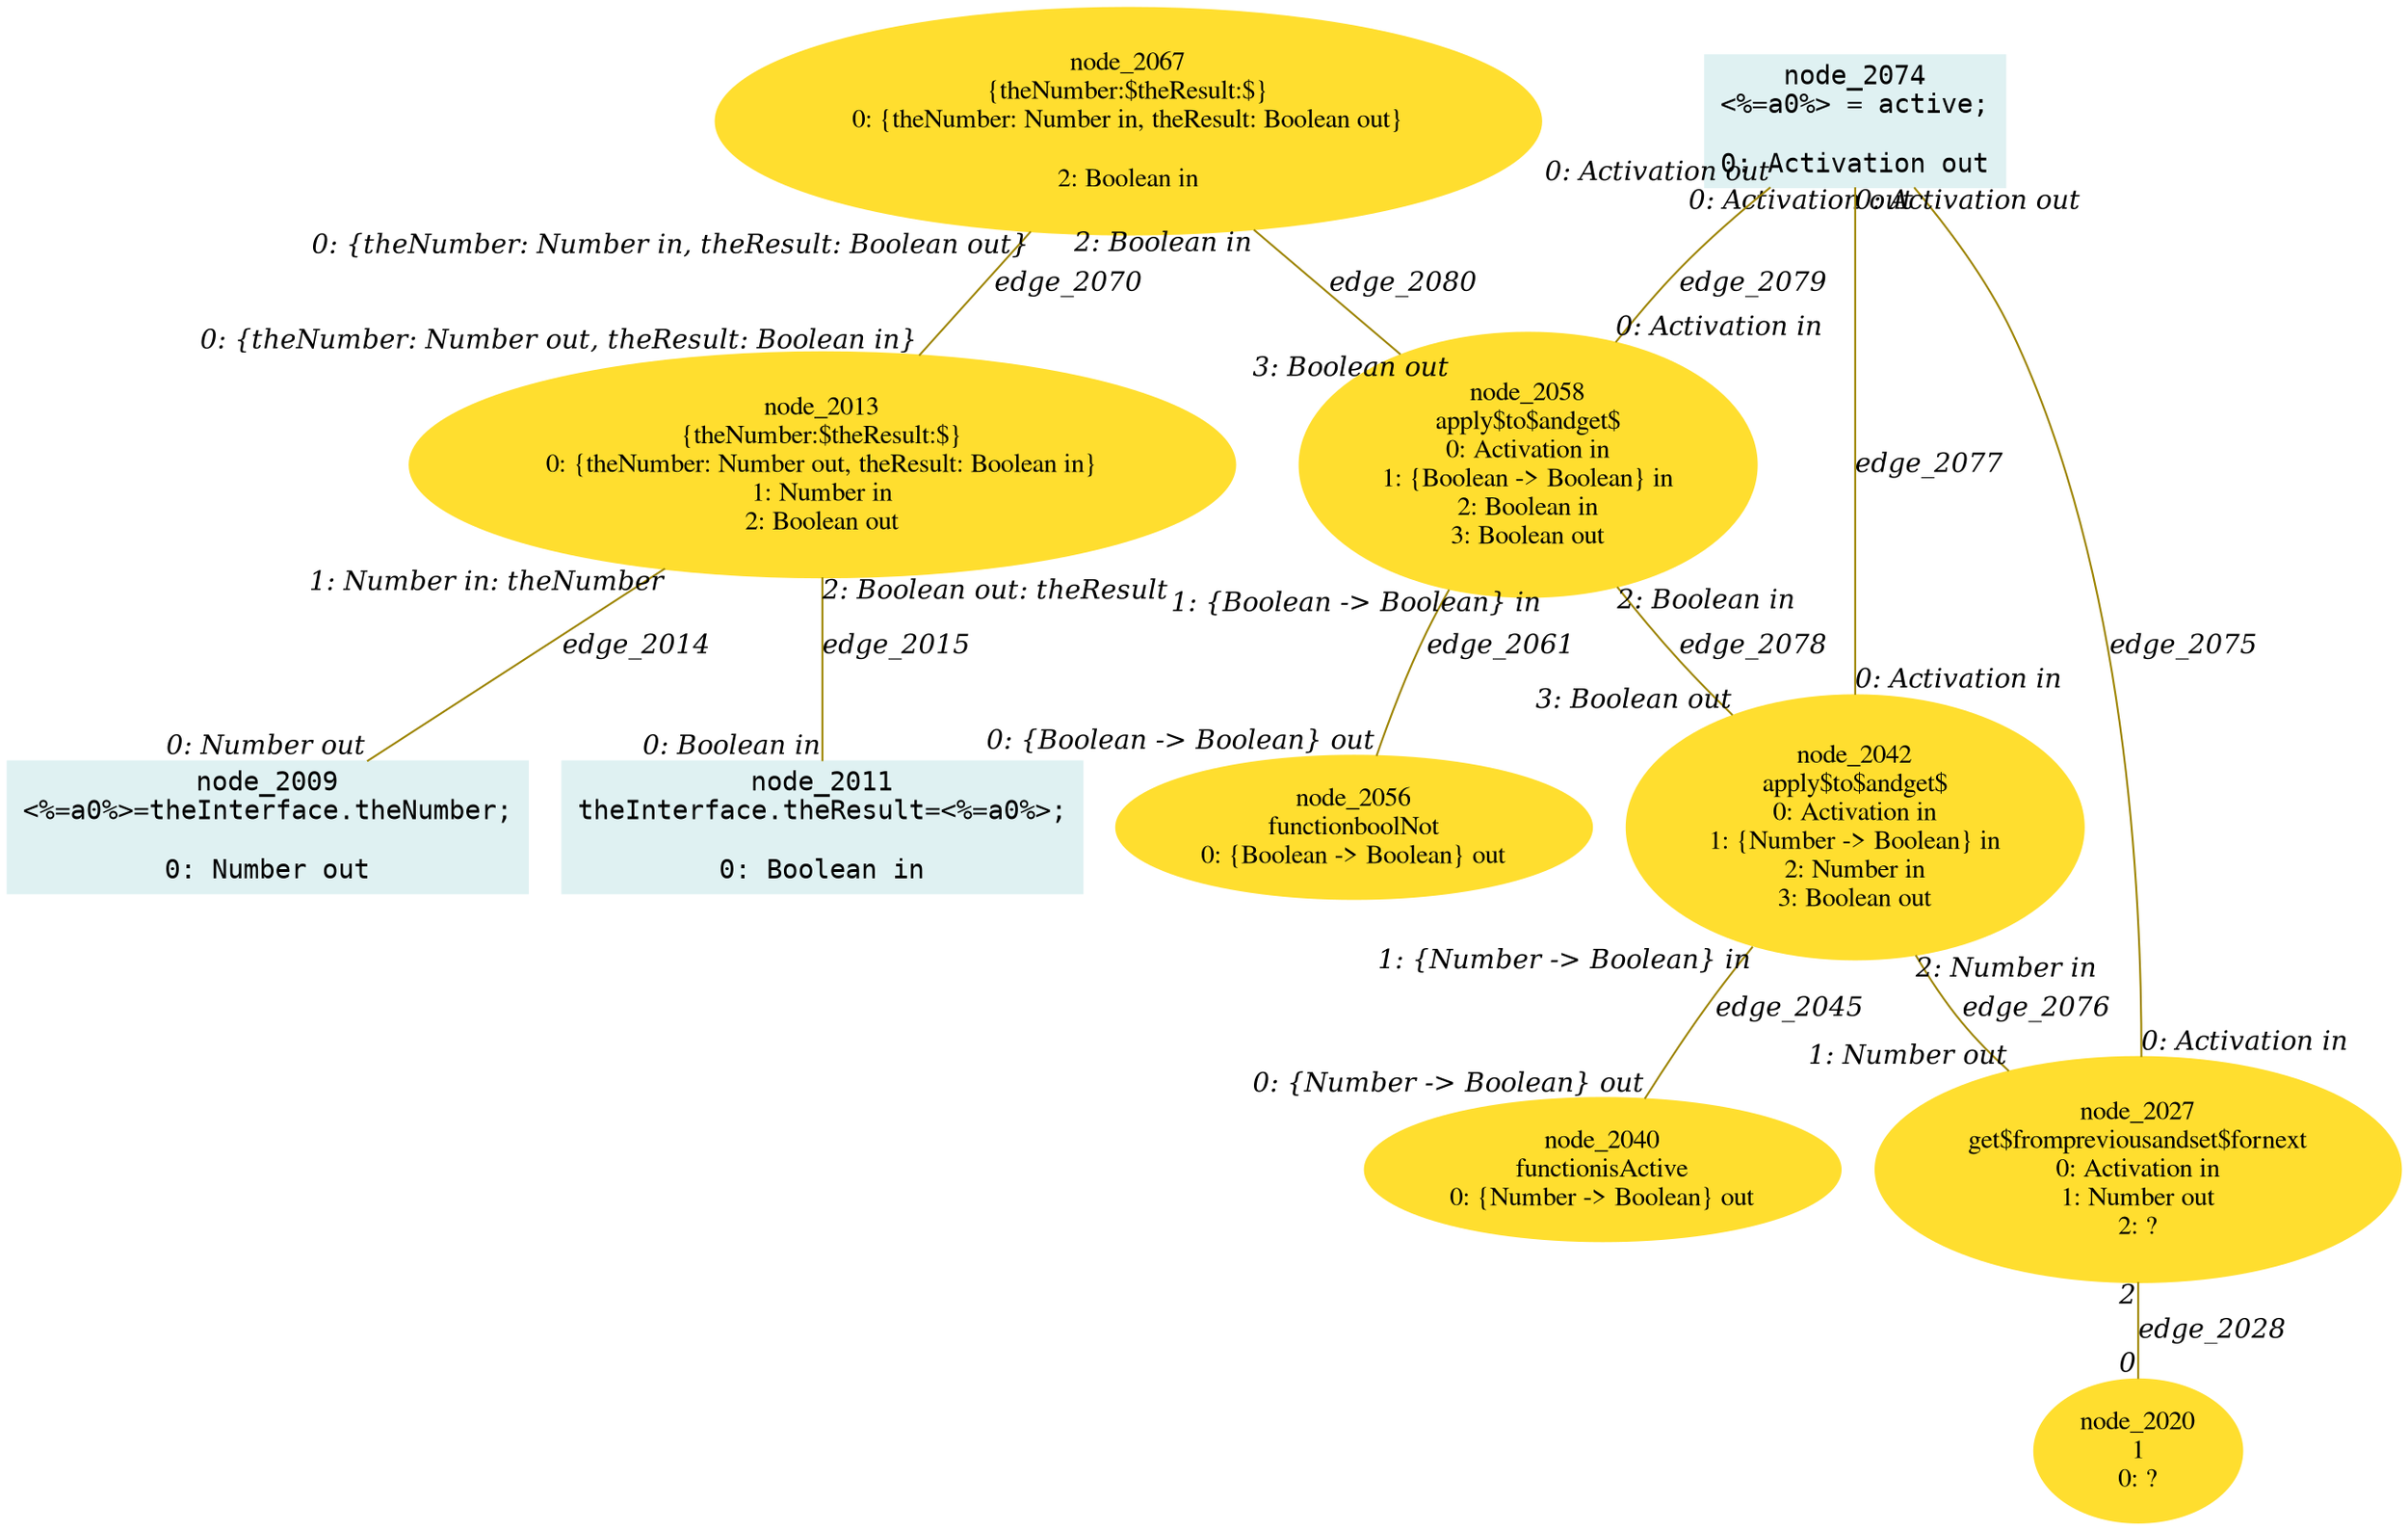 digraph g{node_2009 [shape="box", style="filled", color="#dff1f2", fontname="Courier", label="node_2009
<%=a0%>=theInterface.theNumber;

0: Number out" ]
node_2011 [shape="box", style="filled", color="#dff1f2", fontname="Courier", label="node_2011
theInterface.theResult=<%=a0%>;

0: Boolean in" ]
node_2013 [shape="ellipse", style="filled", color="#ffde2f", fontname="Times", label="node_2013
{theNumber:$theResult:$}
0: {theNumber: Number out, theResult: Boolean in}
1: Number in
2: Boolean out" ]
node_2020 [shape="ellipse", style="filled", color="#ffde2f", fontname="Times", label="node_2020
1
0: ?" ]
node_2027 [shape="ellipse", style="filled", color="#ffde2f", fontname="Times", label="node_2027
get$frompreviousandset$fornext
0: Activation in
1: Number out
2: ?" ]
node_2040 [shape="ellipse", style="filled", color="#ffde2f", fontname="Times", label="node_2040
functionisActive
0: {Number -> Boolean} out" ]
node_2042 [shape="ellipse", style="filled", color="#ffde2f", fontname="Times", label="node_2042
apply$to$andget$
0: Activation in
1: {Number -> Boolean} in
2: Number in
3: Boolean out" ]
node_2056 [shape="ellipse", style="filled", color="#ffde2f", fontname="Times", label="node_2056
functionboolNot
0: {Boolean -> Boolean} out" ]
node_2058 [shape="ellipse", style="filled", color="#ffde2f", fontname="Times", label="node_2058
apply$to$andget$
0: Activation in
1: {Boolean -> Boolean} in
2: Boolean in
3: Boolean out" ]
node_2067 [shape="ellipse", style="filled", color="#ffde2f", fontname="Times", label="node_2067
{theNumber:$theResult:$}
0: {theNumber: Number in, theResult: Boolean out}

2: Boolean in" ]
node_2074 [shape="box", style="filled", color="#dff1f2", fontname="Courier", label="node_2074
<%=a0%> = active;

0: Activation out" ]
node_2013 -> node_2009 [dir=none, arrowHead=none, fontname="Times-Italic", arrowsize=1, color="#9d8400", label="edge_2014",  headlabel="0: Number out", taillabel="1: Number in: theNumber" ]
node_2013 -> node_2011 [dir=none, arrowHead=none, fontname="Times-Italic", arrowsize=1, color="#9d8400", label="edge_2015",  headlabel="0: Boolean in", taillabel="2: Boolean out: theResult" ]
node_2027 -> node_2020 [dir=none, arrowHead=none, fontname="Times-Italic", arrowsize=1, color="#9d8400", label="edge_2028",  headlabel="0", taillabel="2" ]
node_2042 -> node_2040 [dir=none, arrowHead=none, fontname="Times-Italic", arrowsize=1, color="#9d8400", label="edge_2045",  headlabel="0: {Number -> Boolean} out", taillabel="1: {Number -> Boolean} in" ]
node_2058 -> node_2056 [dir=none, arrowHead=none, fontname="Times-Italic", arrowsize=1, color="#9d8400", label="edge_2061",  headlabel="0: {Boolean -> Boolean} out", taillabel="1: {Boolean -> Boolean} in" ]
node_2067 -> node_2013 [dir=none, arrowHead=none, fontname="Times-Italic", arrowsize=1, color="#9d8400", label="edge_2070",  headlabel="0: {theNumber: Number out, theResult: Boolean in}", taillabel="0: {theNumber: Number in, theResult: Boolean out}" ]
node_2074 -> node_2027 [dir=none, arrowHead=none, fontname="Times-Italic", arrowsize=1, color="#9d8400", label="edge_2075",  headlabel="0: Activation in", taillabel="0: Activation out" ]
node_2042 -> node_2027 [dir=none, arrowHead=none, fontname="Times-Italic", arrowsize=1, color="#9d8400", label="edge_2076",  headlabel="1: Number out", taillabel="2: Number in" ]
node_2074 -> node_2042 [dir=none, arrowHead=none, fontname="Times-Italic", arrowsize=1, color="#9d8400", label="edge_2077",  headlabel="0: Activation in", taillabel="0: Activation out" ]
node_2058 -> node_2042 [dir=none, arrowHead=none, fontname="Times-Italic", arrowsize=1, color="#9d8400", label="edge_2078",  headlabel="3: Boolean out", taillabel="2: Boolean in" ]
node_2074 -> node_2058 [dir=none, arrowHead=none, fontname="Times-Italic", arrowsize=1, color="#9d8400", label="edge_2079",  headlabel="0: Activation in", taillabel="0: Activation out" ]
node_2067 -> node_2058 [dir=none, arrowHead=none, fontname="Times-Italic", arrowsize=1, color="#9d8400", label="edge_2080",  headlabel="3: Boolean out", taillabel="2: Boolean in" ]
}